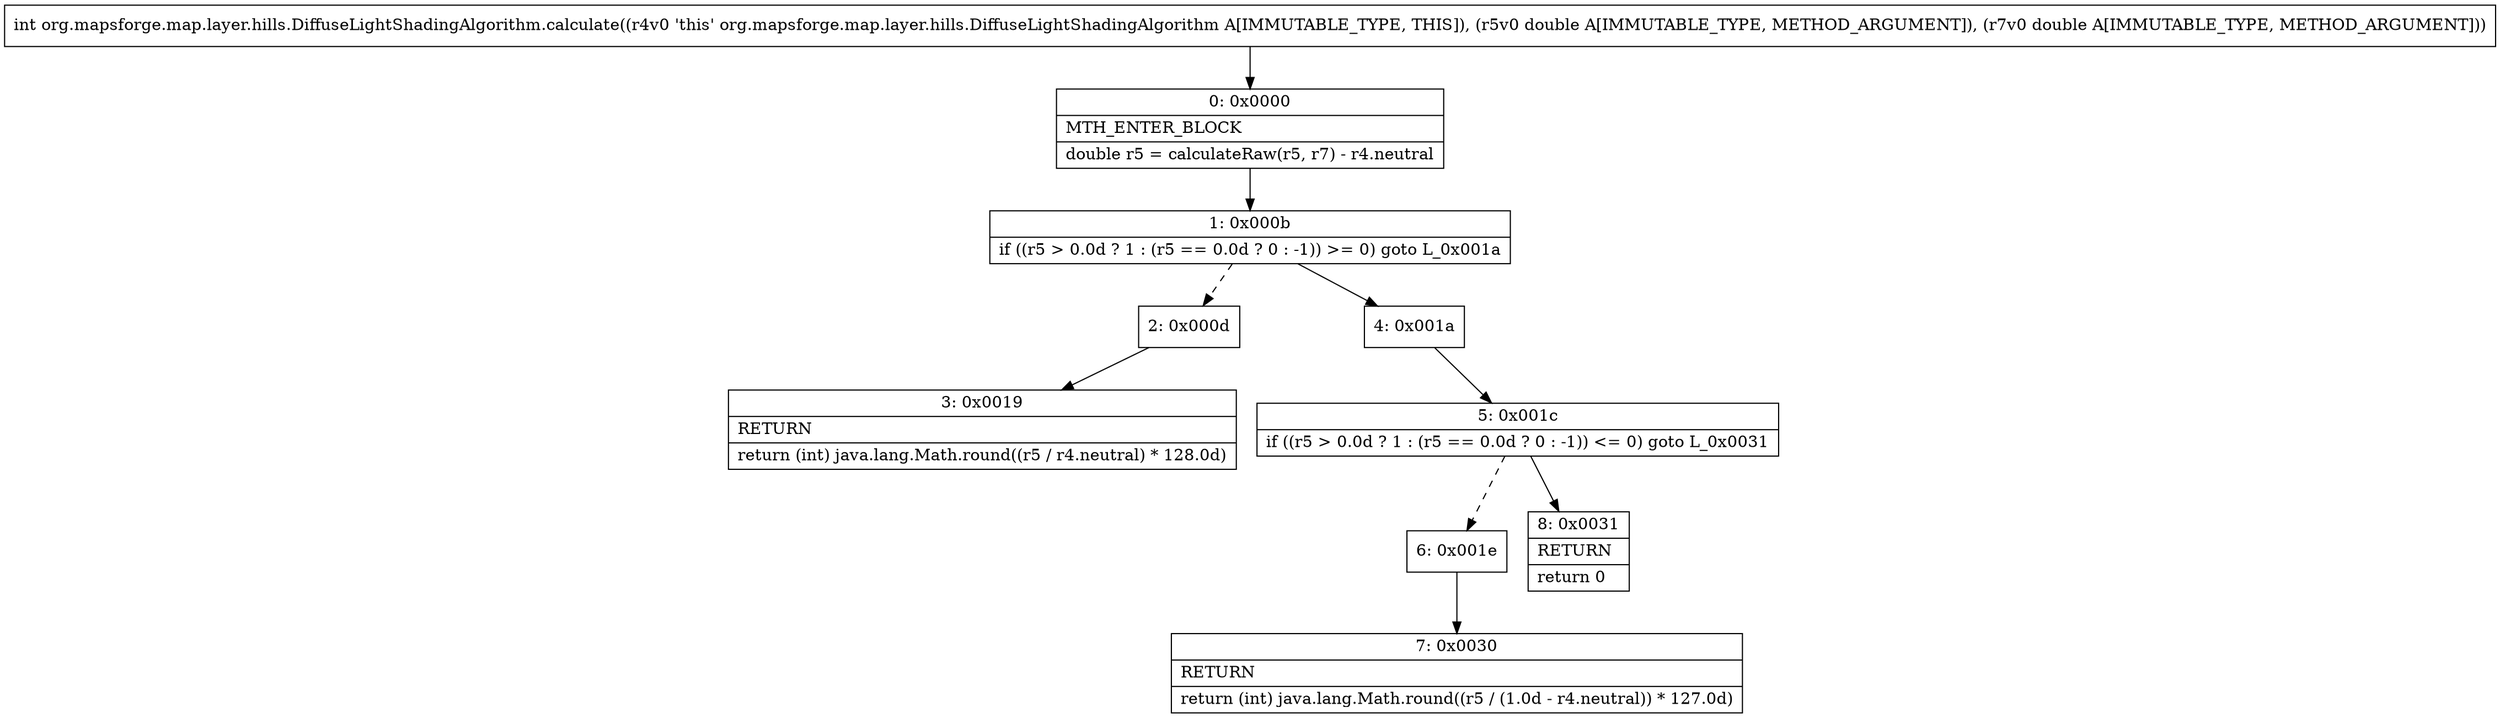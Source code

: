 digraph "CFG fororg.mapsforge.map.layer.hills.DiffuseLightShadingAlgorithm.calculate(DD)I" {
Node_0 [shape=record,label="{0\:\ 0x0000|MTH_ENTER_BLOCK\l|double r5 = calculateRaw(r5, r7) \- r4.neutral\l}"];
Node_1 [shape=record,label="{1\:\ 0x000b|if ((r5 \> 0.0d ? 1 : (r5 == 0.0d ? 0 : \-1)) \>= 0) goto L_0x001a\l}"];
Node_2 [shape=record,label="{2\:\ 0x000d}"];
Node_3 [shape=record,label="{3\:\ 0x0019|RETURN\l|return (int) java.lang.Math.round((r5 \/ r4.neutral) * 128.0d)\l}"];
Node_4 [shape=record,label="{4\:\ 0x001a}"];
Node_5 [shape=record,label="{5\:\ 0x001c|if ((r5 \> 0.0d ? 1 : (r5 == 0.0d ? 0 : \-1)) \<= 0) goto L_0x0031\l}"];
Node_6 [shape=record,label="{6\:\ 0x001e}"];
Node_7 [shape=record,label="{7\:\ 0x0030|RETURN\l|return (int) java.lang.Math.round((r5 \/ (1.0d \- r4.neutral)) * 127.0d)\l}"];
Node_8 [shape=record,label="{8\:\ 0x0031|RETURN\l|return 0\l}"];
MethodNode[shape=record,label="{int org.mapsforge.map.layer.hills.DiffuseLightShadingAlgorithm.calculate((r4v0 'this' org.mapsforge.map.layer.hills.DiffuseLightShadingAlgorithm A[IMMUTABLE_TYPE, THIS]), (r5v0 double A[IMMUTABLE_TYPE, METHOD_ARGUMENT]), (r7v0 double A[IMMUTABLE_TYPE, METHOD_ARGUMENT])) }"];
MethodNode -> Node_0;
Node_0 -> Node_1;
Node_1 -> Node_2[style=dashed];
Node_1 -> Node_4;
Node_2 -> Node_3;
Node_4 -> Node_5;
Node_5 -> Node_6[style=dashed];
Node_5 -> Node_8;
Node_6 -> Node_7;
}

